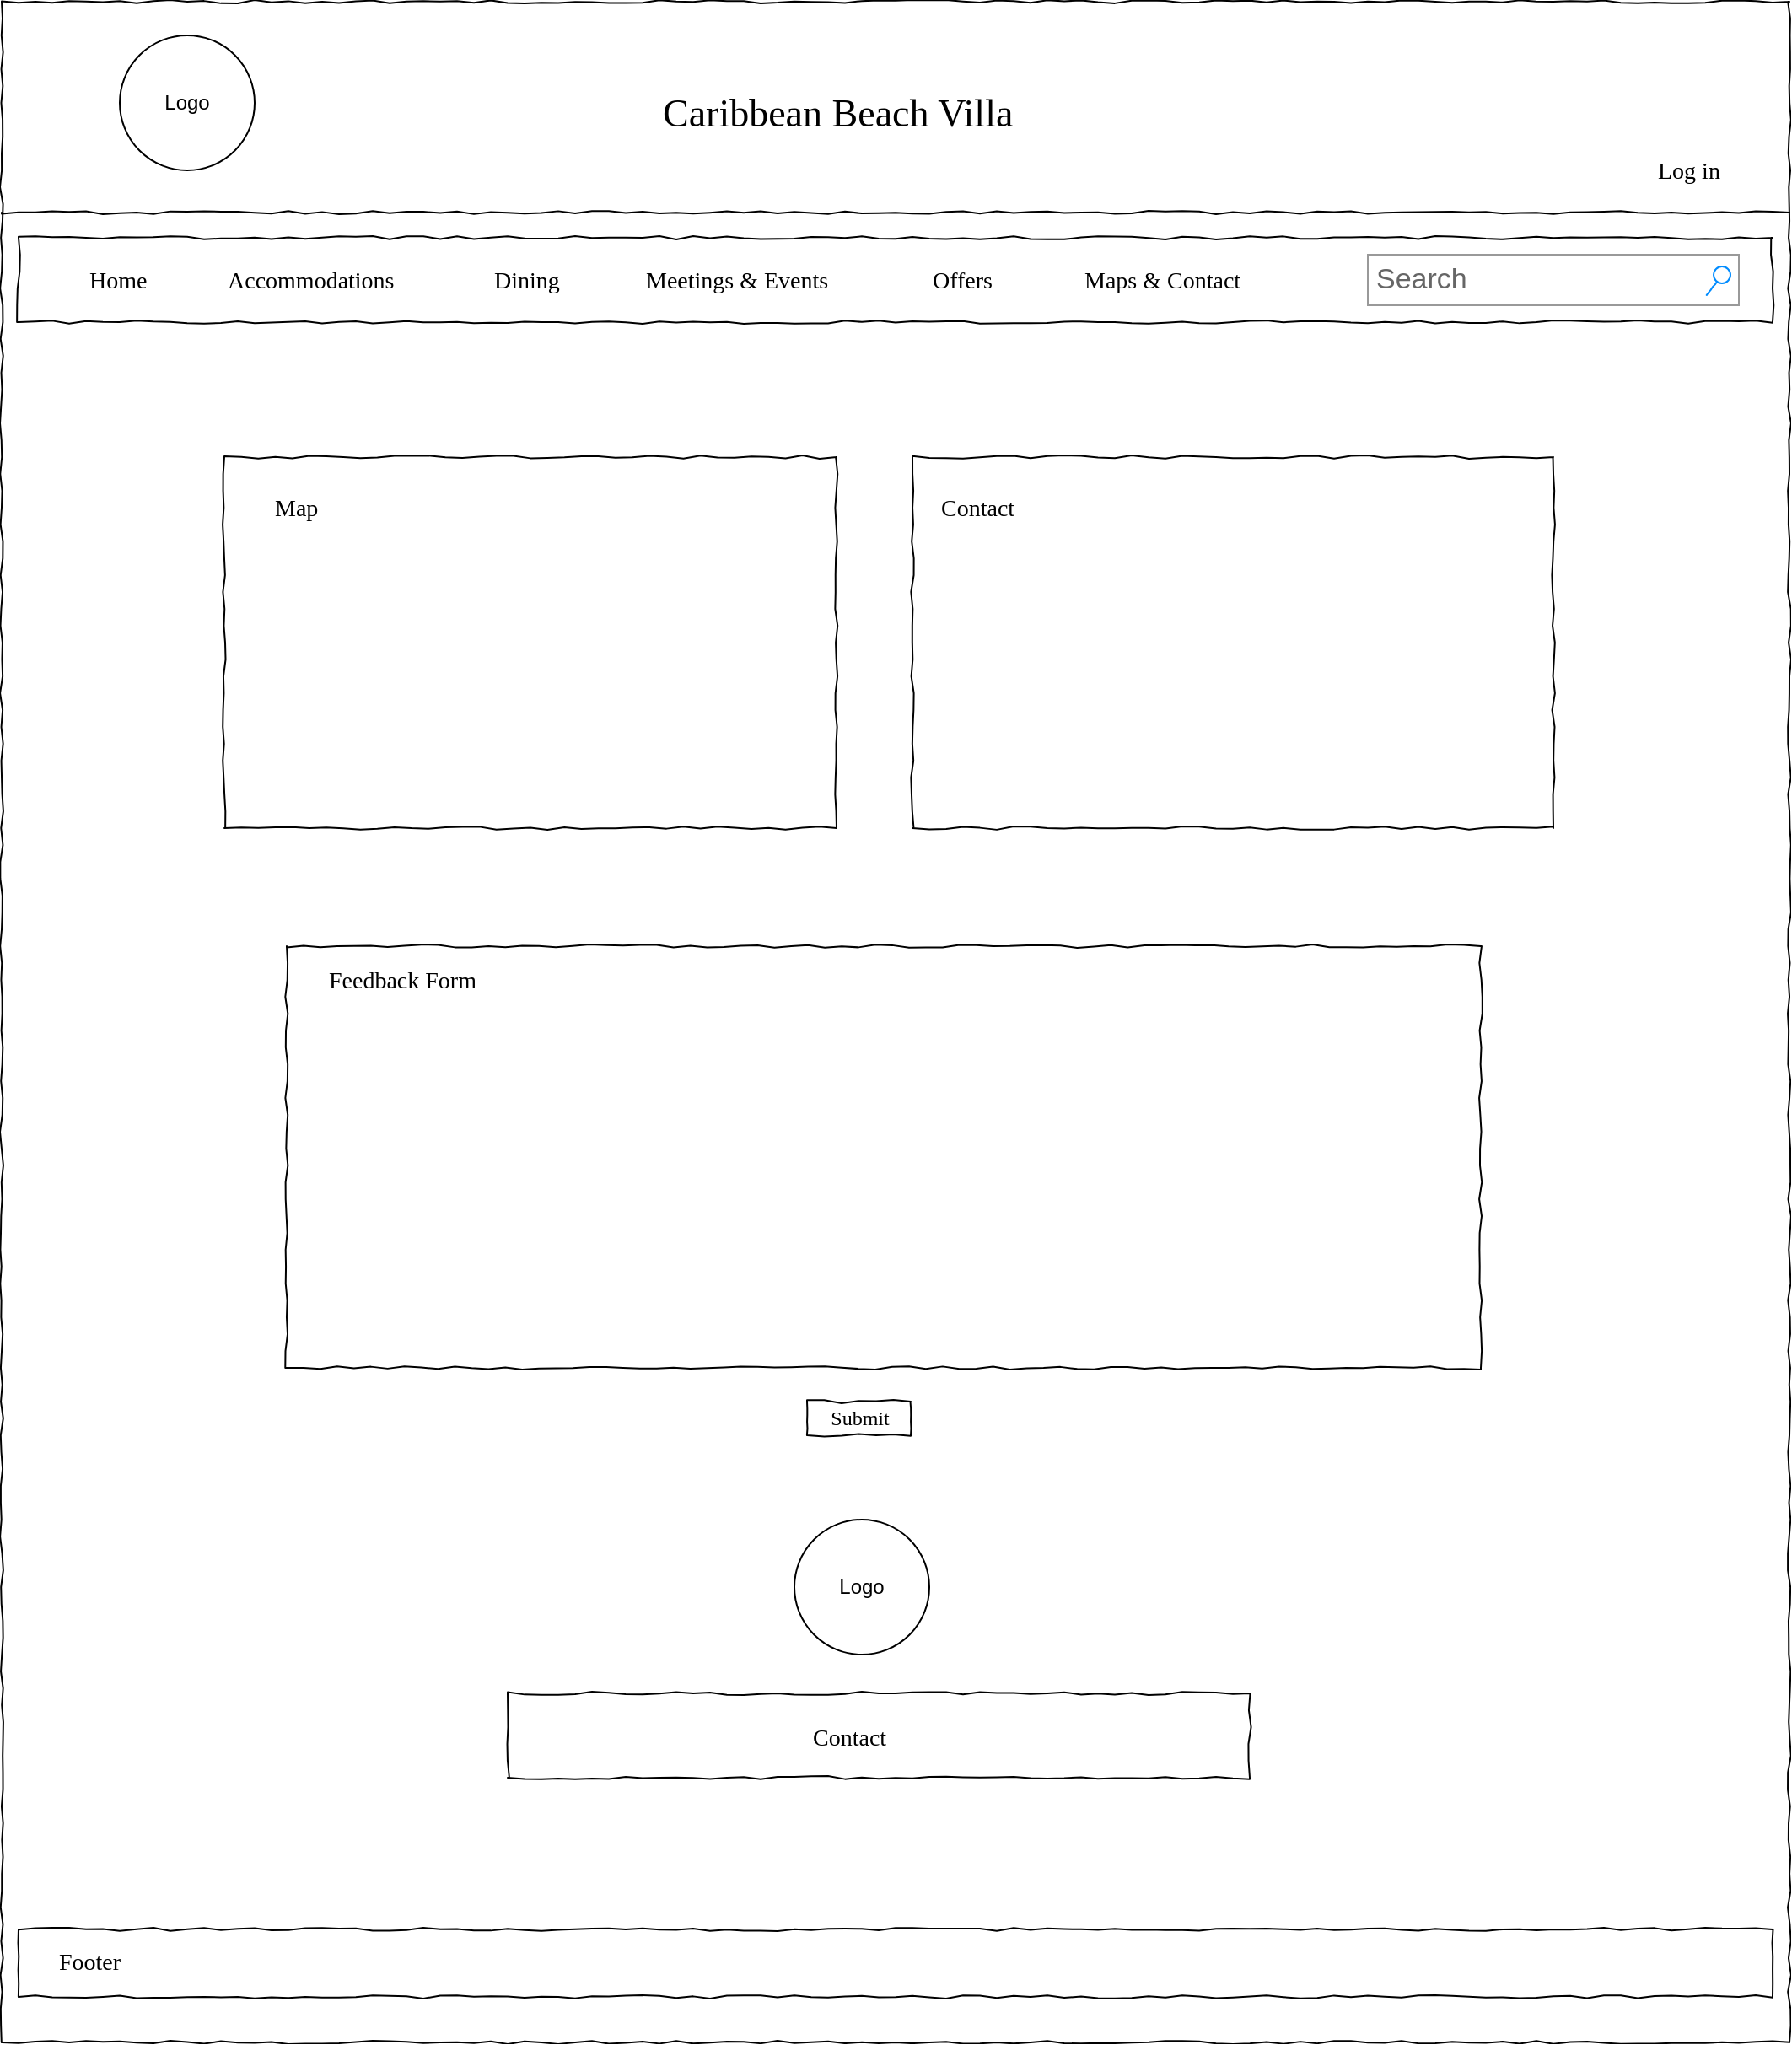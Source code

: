 <mxfile version="13.1.3" type="device"><diagram name="Page-1" id="03018318-947c-dd8e-b7a3-06fadd420f32"><mxGraphModel dx="1209" dy="573" grid="1" gridSize="10" guides="1" tooltips="1" connect="1" arrows="1" fold="1" page="1" pageScale="1" pageWidth="1100" pageHeight="850" background="#ffffff" math="0" shadow="0"><root><mxCell id="0"/><mxCell id="1" parent="0"/><mxCell id="677b7b8949515195-1" value="" style="whiteSpace=wrap;html=1;rounded=0;shadow=0;labelBackgroundColor=none;strokeColor=#000000;strokeWidth=1;fillColor=none;fontFamily=Verdana;fontSize=12;fontColor=#000000;align=center;comic=1;" parent="1" vertex="1"><mxGeometry x="20" y="20" width="1060" height="1210" as="geometry"/></mxCell><mxCell id="677b7b8949515195-3" value="Search" style="strokeWidth=1;shadow=0;dashed=0;align=center;html=1;shape=mxgraph.mockup.forms.searchBox;strokeColor=#999999;mainText=;strokeColor2=#008cff;fontColor=#666666;fontSize=17;align=left;spacingLeft=3;rounded=0;labelBackgroundColor=none;comic=1;" parent="1" vertex="1"><mxGeometry x="830" y="170" width="220" height="30" as="geometry"/></mxCell><mxCell id="677b7b8949515195-7" value="Log in" style="text;html=1;points=[];align=left;verticalAlign=top;spacingTop=-4;fontSize=14;fontFamily=Verdana" parent="1" vertex="1"><mxGeometry x="1000" y="110" width="60" height="20" as="geometry"/></mxCell><mxCell id="677b7b8949515195-9" value="" style="line;strokeWidth=1;html=1;rounded=0;shadow=0;labelBackgroundColor=none;fillColor=none;fontFamily=Verdana;fontSize=14;fontColor=#000000;align=center;comic=1;" parent="1" vertex="1"><mxGeometry x="20" y="140" width="1060" height="10" as="geometry"/></mxCell><mxCell id="677b7b8949515195-10" value="" style="whiteSpace=wrap;html=1;rounded=0;shadow=0;labelBackgroundColor=none;strokeWidth=1;fillColor=none;fontFamily=Verdana;fontSize=12;align=center;comic=1;" parent="1" vertex="1"><mxGeometry x="30" y="160" width="1040" height="50" as="geometry"/></mxCell><mxCell id="677b7b8949515195-11" value="Home" style="text;html=1;points=[];align=left;verticalAlign=top;spacingTop=-4;fontSize=14;fontFamily=Verdana" parent="1" vertex="1"><mxGeometry x="70" y="175" width="60" height="20" as="geometry"/></mxCell><mxCell id="677b7b8949515195-12" value="Accommodations" style="text;html=1;points=[];align=left;verticalAlign=top;spacingTop=-4;fontSize=14;fontFamily=Verdana" parent="1" vertex="1"><mxGeometry x="152" y="175" width="60" height="20" as="geometry"/></mxCell><mxCell id="677b7b8949515195-13" value="Dining" style="text;html=1;points=[];align=left;verticalAlign=top;spacingTop=-4;fontSize=14;fontFamily=Verdana" parent="1" vertex="1"><mxGeometry x="310" y="175" width="60" height="20" as="geometry"/></mxCell><mxCell id="677b7b8949515195-14" value="Meetings &amp;amp; Events" style="text;html=1;points=[];align=left;verticalAlign=top;spacingTop=-4;fontSize=14;fontFamily=Verdana" parent="1" vertex="1"><mxGeometry x="400" y="175" width="60" height="20" as="geometry"/></mxCell><mxCell id="677b7b8949515195-25" value="" style="whiteSpace=wrap;html=1;rounded=0;shadow=0;labelBackgroundColor=none;strokeWidth=1;fillColor=none;fontFamily=Verdana;fontSize=12;align=center;comic=1;" parent="1" vertex="1"><mxGeometry x="152" y="290" width="363" height="220" as="geometry"/></mxCell><mxCell id="b6ExDAWRWVankt7wzvUZ-1" value="Logo" style="ellipse;whiteSpace=wrap;html=1;aspect=fixed;" vertex="1" parent="1"><mxGeometry x="90" y="40" width="80" height="80" as="geometry"/></mxCell><mxCell id="b6ExDAWRWVankt7wzvUZ-2" value="Caribbean Beach Villa" style="text;html=1;points=[];align=left;verticalAlign=top;spacingTop=-4;fontSize=23;fontFamily=Verdana" vertex="1" parent="1"><mxGeometry x="410" y="70" width="260" height="30" as="geometry"/></mxCell><mxCell id="b6ExDAWRWVankt7wzvUZ-7" value="" style="shape=image;html=1;verticalAlign=top;verticalLabelPosition=bottom;labelBackgroundColor=#ffffff;imageAspect=0;aspect=fixed;image=https://cdn4.iconfinder.com/data/icons/essential-app-2/16/user-avatar-human-admin-login-128.png;fontSize=23;" vertex="1" parent="1"><mxGeometry x="1010" y="82" width="28" height="28" as="geometry"/></mxCell><mxCell id="b6ExDAWRWVankt7wzvUZ-9" value="Maps &amp;amp; Contact" style="text;html=1;points=[];align=left;verticalAlign=top;spacingTop=-4;fontSize=14;fontFamily=Verdana" vertex="1" parent="1"><mxGeometry x="660" y="175" width="60" height="20" as="geometry"/></mxCell><mxCell id="b6ExDAWRWVankt7wzvUZ-10" value="Offers" style="text;html=1;points=[];align=left;verticalAlign=top;spacingTop=-4;fontSize=14;fontFamily=Verdana" vertex="1" parent="1"><mxGeometry x="570" y="175" width="60" height="20" as="geometry"/></mxCell><mxCell id="b6ExDAWRWVankt7wzvUZ-14" value="Map" style="text;html=1;points=[];align=left;verticalAlign=top;spacingTop=-4;fontSize=14;fontFamily=Verdana" vertex="1" parent="1"><mxGeometry x="180" y="310" width="170" height="20" as="geometry"/></mxCell><mxCell id="b6ExDAWRWVankt7wzvUZ-15" value="" style="whiteSpace=wrap;html=1;rounded=0;shadow=0;labelBackgroundColor=none;strokeWidth=1;fillColor=none;fontFamily=Verdana;fontSize=12;align=center;comic=1;" vertex="1" parent="1"><mxGeometry x="189" y="580" width="708" height="250" as="geometry"/></mxCell><mxCell id="b6ExDAWRWVankt7wzvUZ-16" value="" style="whiteSpace=wrap;html=1;rounded=0;shadow=0;labelBackgroundColor=none;strokeWidth=1;fillColor=none;fontFamily=Verdana;fontSize=12;align=center;comic=1;" vertex="1" parent="1"><mxGeometry x="560" y="290" width="380" height="220" as="geometry"/></mxCell><mxCell id="b6ExDAWRWVankt7wzvUZ-19" value="Feedback Form" style="text;html=1;points=[];align=left;verticalAlign=top;spacingTop=-4;fontSize=14;fontFamily=Verdana" vertex="1" parent="1"><mxGeometry x="212" y="590" width="170" height="20" as="geometry"/></mxCell><mxCell id="b6ExDAWRWVankt7wzvUZ-35" value="Logo" style="ellipse;whiteSpace=wrap;html=1;aspect=fixed;" vertex="1" parent="1"><mxGeometry x="490" y="920" width="80" height="80" as="geometry"/></mxCell><mxCell id="b6ExDAWRWVankt7wzvUZ-36" value="" style="whiteSpace=wrap;html=1;rounded=0;shadow=0;labelBackgroundColor=none;strokeWidth=1;fillColor=none;fontFamily=Verdana;fontSize=12;align=center;comic=1;" vertex="1" parent="1"><mxGeometry x="30" y="1163" width="1040" height="40" as="geometry"/></mxCell><mxCell id="b6ExDAWRWVankt7wzvUZ-37" value="Footer" style="text;html=1;points=[];align=left;verticalAlign=top;spacingTop=-4;fontSize=14;fontFamily=Verdana" vertex="1" parent="1"><mxGeometry x="52" y="1172" width="60" height="20" as="geometry"/></mxCell><mxCell id="b6ExDAWRWVankt7wzvUZ-38" value="" style="whiteSpace=wrap;html=1;rounded=0;shadow=0;labelBackgroundColor=none;strokeWidth=1;fillColor=none;fontFamily=Verdana;fontSize=12;align=center;comic=1;" vertex="1" parent="1"><mxGeometry x="320" y="1023" width="440" height="50" as="geometry"/></mxCell><mxCell id="b6ExDAWRWVankt7wzvUZ-39" value="Contact" style="text;html=1;points=[];align=left;verticalAlign=top;spacingTop=-4;fontSize=14;fontFamily=Verdana" vertex="1" parent="1"><mxGeometry x="499" y="1039" width="60" height="20" as="geometry"/></mxCell><mxCell id="b6ExDAWRWVankt7wzvUZ-40" value="" style="shape=image;html=1;verticalAlign=top;verticalLabelPosition=bottom;labelBackgroundColor=#ffffff;imageAspect=0;aspect=fixed;image=https://cdn3.iconfinder.com/data/icons/peelicons-vol-1/50/Facebook-128.png;strokeColor=#000000;fontSize=23;" vertex="1" parent="1"><mxGeometry x="482" y="1093" width="40" height="40" as="geometry"/></mxCell><mxCell id="b6ExDAWRWVankt7wzvUZ-41" value="" style="shape=image;html=1;verticalAlign=top;verticalLabelPosition=bottom;labelBackgroundColor=#ffffff;imageAspect=0;aspect=fixed;image=https://cdn3.iconfinder.com/data/icons/peelicons-vol-1/50/Mail-128.png;strokeColor=#000000;fontSize=23;" vertex="1" parent="1"><mxGeometry x="430" y="1093" width="40" height="40" as="geometry"/></mxCell><mxCell id="b6ExDAWRWVankt7wzvUZ-42" value="" style="shape=image;html=1;verticalAlign=top;verticalLabelPosition=bottom;labelBackgroundColor=#ffffff;imageAspect=0;aspect=fixed;image=https://cdn3.iconfinder.com/data/icons/peelicons-vol-1/50/Twitter-128.png;strokeColor=#000000;fontSize=23;" vertex="1" parent="1"><mxGeometry x="588" y="1093" width="40" height="40" as="geometry"/></mxCell><mxCell id="b6ExDAWRWVankt7wzvUZ-43" value="" style="shape=image;html=1;verticalAlign=top;verticalLabelPosition=bottom;labelBackgroundColor=#ffffff;imageAspect=0;aspect=fixed;image=https://cdn3.iconfinder.com/data/icons/peelicons-vol-1/50/Intsagram-128.png;strokeColor=#000000;fontSize=23;" vertex="1" parent="1"><mxGeometry x="535" y="1093" width="40" height="40" as="geometry"/></mxCell><mxCell id="b6ExDAWRWVankt7wzvUZ-45" value="" style="shape=image;html=1;verticalAlign=top;verticalLabelPosition=bottom;labelBackgroundColor=#ffffff;imageAspect=0;aspect=fixed;image=https://cdn1.iconfinder.com/data/icons/twitter-ui-glyph/48/Sed-20-128.png;strokeColor=#000000;fontSize=23;" vertex="1" parent="1"><mxGeometry x="308.5" y="360" width="50" height="50" as="geometry"/></mxCell><mxCell id="b6ExDAWRWVankt7wzvUZ-46" value="Contact" style="text;html=1;points=[];align=left;verticalAlign=top;spacingTop=-4;fontSize=14;fontFamily=Verdana" vertex="1" parent="1"><mxGeometry x="575" y="310" width="170" height="20" as="geometry"/></mxCell><mxCell id="b6ExDAWRWVankt7wzvUZ-48" value="Submit" style="whiteSpace=wrap;html=1;rounded=0;shadow=0;labelBackgroundColor=none;strokeWidth=1;fillColor=none;fontFamily=Verdana;fontSize=12;align=center;comic=1;" vertex="1" parent="1"><mxGeometry x="497.5" y="850" width="61.5" height="20" as="geometry"/></mxCell></root></mxGraphModel></diagram></mxfile>